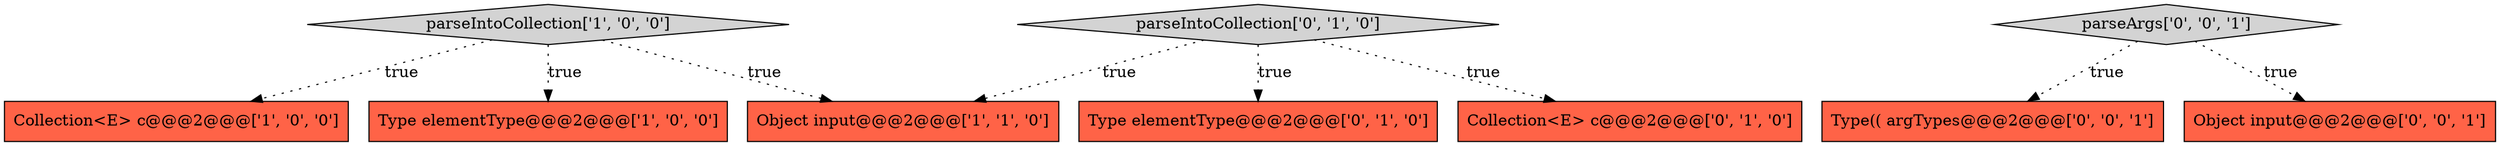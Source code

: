 digraph {
1 [style = filled, label = "Collection<E> c@@@2@@@['1', '0', '0']", fillcolor = tomato, shape = box image = "AAA0AAABBB1BBB"];
8 [style = filled, label = "Type(( argTypes@@@2@@@['0', '0', '1']", fillcolor = tomato, shape = box image = "AAA0AAABBB3BBB"];
5 [style = filled, label = "parseIntoCollection['0', '1', '0']", fillcolor = lightgray, shape = diamond image = "AAA0AAABBB2BBB"];
2 [style = filled, label = "Type elementType@@@2@@@['1', '0', '0']", fillcolor = tomato, shape = box image = "AAA0AAABBB1BBB"];
0 [style = filled, label = "parseIntoCollection['1', '0', '0']", fillcolor = lightgray, shape = diamond image = "AAA0AAABBB1BBB"];
7 [style = filled, label = "Object input@@@2@@@['0', '0', '1']", fillcolor = tomato, shape = box image = "AAA0AAABBB3BBB"];
9 [style = filled, label = "parseArgs['0', '0', '1']", fillcolor = lightgray, shape = diamond image = "AAA0AAABBB3BBB"];
4 [style = filled, label = "Type elementType@@@2@@@['0', '1', '0']", fillcolor = tomato, shape = box image = "AAA0AAABBB2BBB"];
3 [style = filled, label = "Object input@@@2@@@['1', '1', '0']", fillcolor = tomato, shape = box image = "AAA0AAABBB1BBB"];
6 [style = filled, label = "Collection<E> c@@@2@@@['0', '1', '0']", fillcolor = tomato, shape = box image = "AAA0AAABBB2BBB"];
5->6 [style = dotted, label="true"];
0->3 [style = dotted, label="true"];
0->2 [style = dotted, label="true"];
9->7 [style = dotted, label="true"];
5->3 [style = dotted, label="true"];
5->4 [style = dotted, label="true"];
0->1 [style = dotted, label="true"];
9->8 [style = dotted, label="true"];
}
